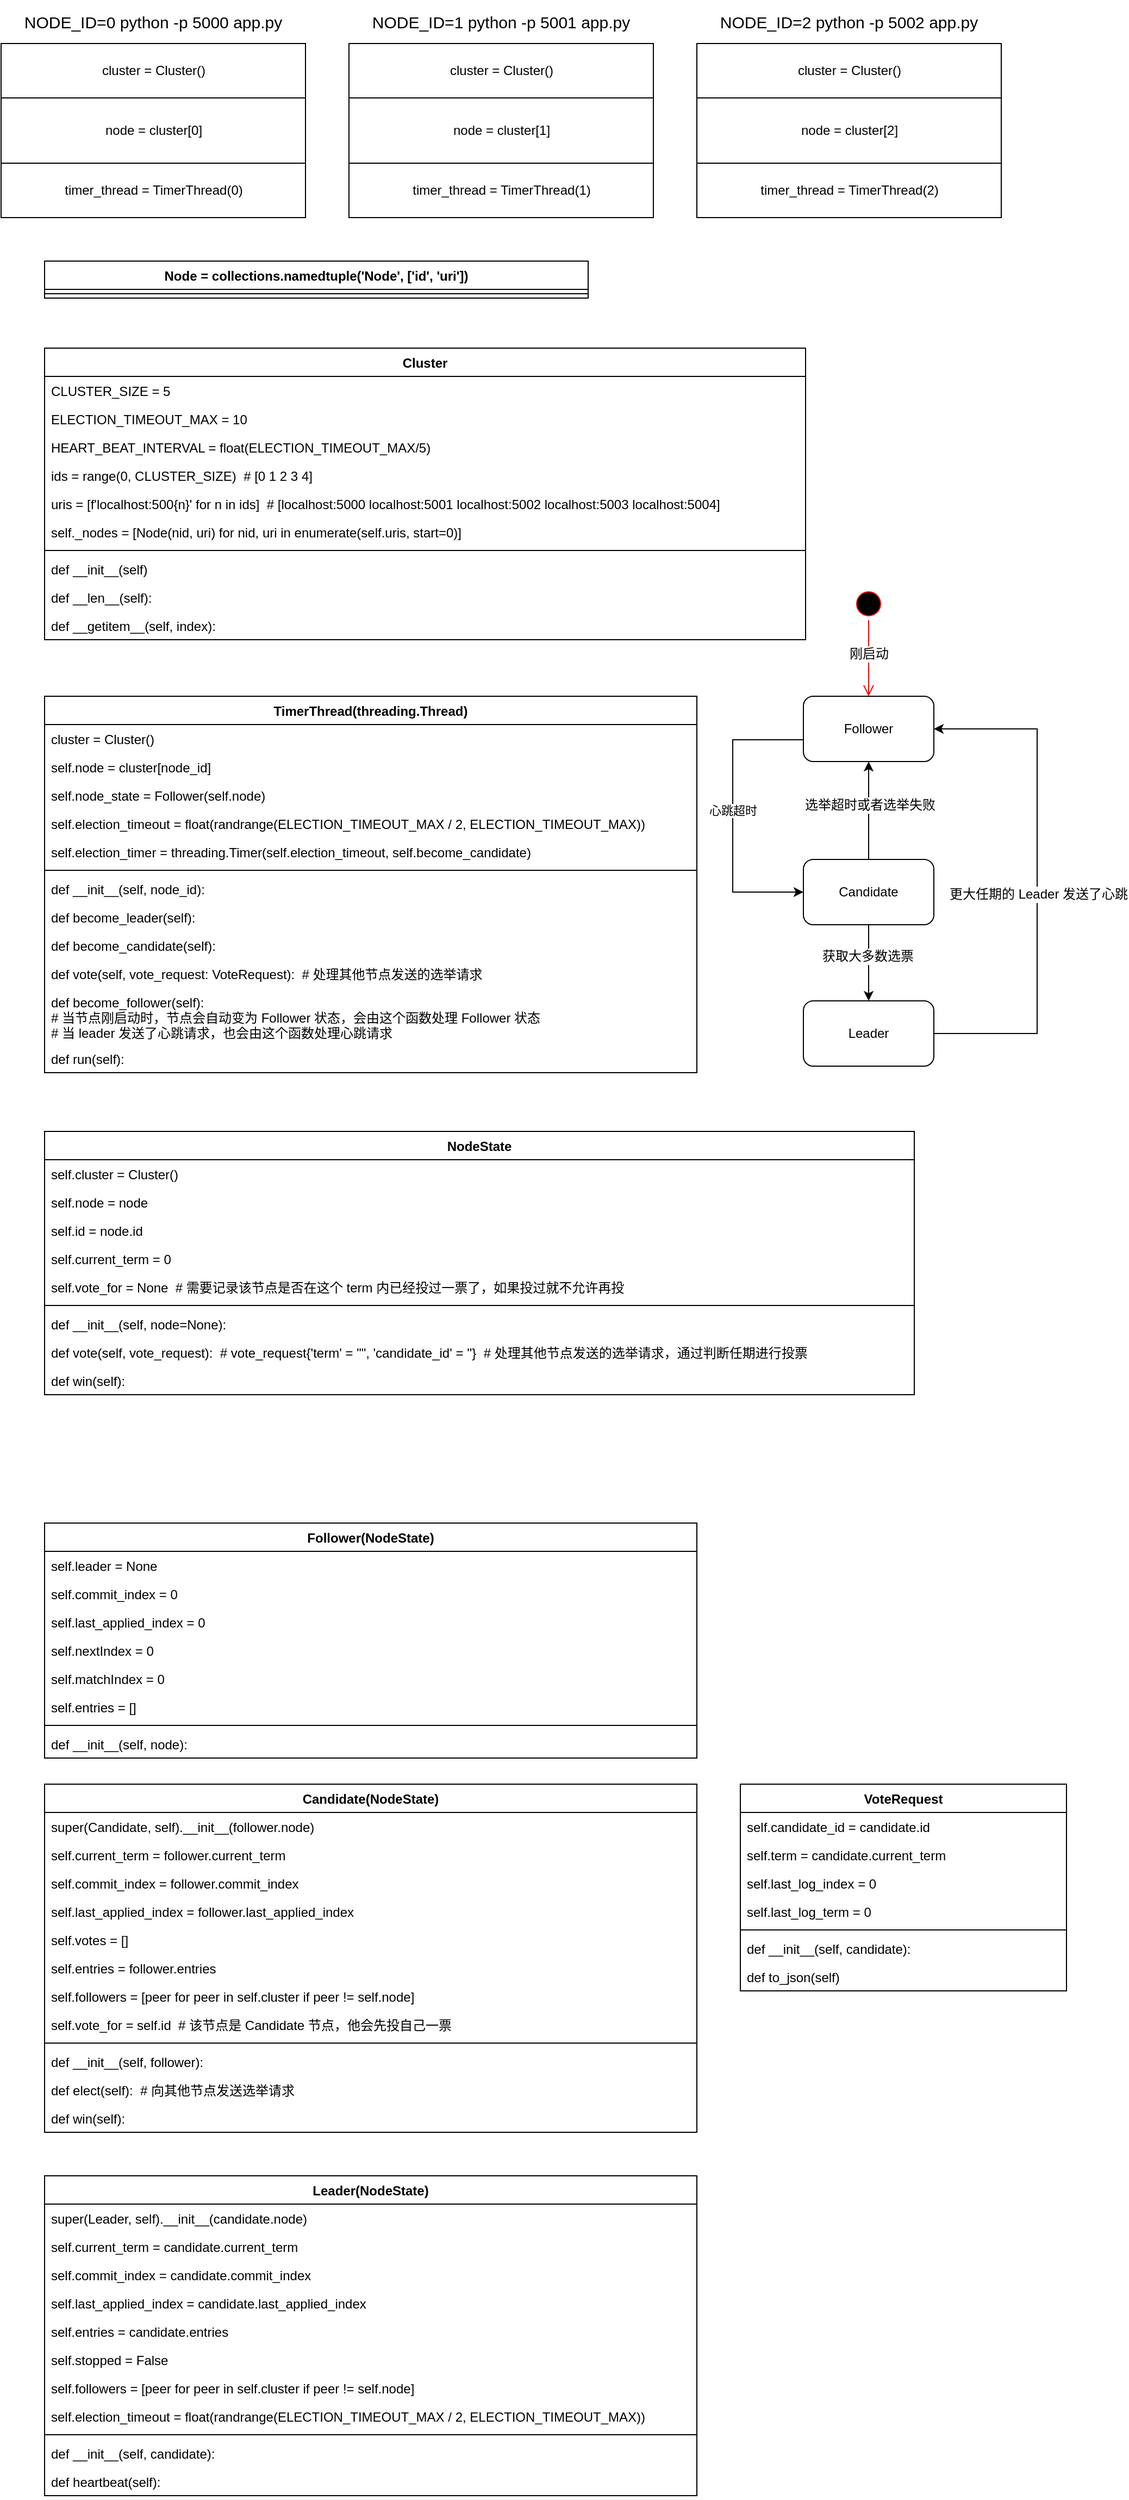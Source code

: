 <mxfile version="12.5.3" type="device"><diagram id="bcQEiPexgHJWjtO5UMO9" name="第 1 页"><mxGraphModel dx="1106" dy="2061" grid="1" gridSize="10" guides="1" tooltips="1" connect="1" arrows="1" fold="1" page="1" pageScale="1" pageWidth="827" pageHeight="1169" math="0" shadow="0"><root><mxCell id="0"/><mxCell id="1" parent="0"/><mxCell id="y_wQIIz1uGcuVltdEgya-1" value="NodeState" style="swimlane;fontStyle=1;align=center;verticalAlign=top;childLayout=stackLayout;horizontal=1;startSize=26;horizontalStack=0;resizeParent=1;resizeParentMax=0;resizeLast=0;collapsible=1;marginBottom=0;" parent="1" vertex="1"><mxGeometry x="80" y="-120" width="800" height="242" as="geometry"/></mxCell><mxCell id="y_wQIIz1uGcuVltdEgya-5" value="self.cluster = Cluster()" style="text;strokeColor=none;fillColor=none;align=left;verticalAlign=top;spacingLeft=4;spacingRight=4;overflow=hidden;rotatable=0;points=[[0,0.5],[1,0.5]];portConstraint=eastwest;" parent="y_wQIIz1uGcuVltdEgya-1" vertex="1"><mxGeometry y="26" width="800" height="26" as="geometry"/></mxCell><mxCell id="y_wQIIz1uGcuVltdEgya-7" value="self.node = node" style="text;strokeColor=none;fillColor=none;align=left;verticalAlign=top;spacingLeft=4;spacingRight=4;overflow=hidden;rotatable=0;points=[[0,0.5],[1,0.5]];portConstraint=eastwest;" parent="y_wQIIz1uGcuVltdEgya-1" vertex="1"><mxGeometry y="52" width="800" height="26" as="geometry"/></mxCell><mxCell id="y_wQIIz1uGcuVltdEgya-8" value="self.id = node.id" style="text;strokeColor=none;fillColor=none;align=left;verticalAlign=top;spacingLeft=4;spacingRight=4;overflow=hidden;rotatable=0;points=[[0,0.5],[1,0.5]];portConstraint=eastwest;" parent="y_wQIIz1uGcuVltdEgya-1" vertex="1"><mxGeometry y="78" width="800" height="26" as="geometry"/></mxCell><mxCell id="y_wQIIz1uGcuVltdEgya-6" value="self.current_term = 0" style="text;strokeColor=none;fillColor=none;align=left;verticalAlign=top;spacingLeft=4;spacingRight=4;overflow=hidden;rotatable=0;points=[[0,0.5],[1,0.5]];portConstraint=eastwest;" parent="y_wQIIz1uGcuVltdEgya-1" vertex="1"><mxGeometry y="104" width="800" height="26" as="geometry"/></mxCell><mxCell id="y_wQIIz1uGcuVltdEgya-2" value="self.vote_for = None  # 需要记录该节点是否在这个 term 内已经投过一票了，如果投过就不允许再投" style="text;strokeColor=none;fillColor=none;align=left;verticalAlign=top;spacingLeft=4;spacingRight=4;overflow=hidden;rotatable=0;points=[[0,0.5],[1,0.5]];portConstraint=eastwest;" parent="y_wQIIz1uGcuVltdEgya-1" vertex="1"><mxGeometry y="130" width="800" height="26" as="geometry"/></mxCell><mxCell id="y_wQIIz1uGcuVltdEgya-3" value="" style="line;strokeWidth=1;fillColor=none;align=left;verticalAlign=middle;spacingTop=-1;spacingLeft=3;spacingRight=3;rotatable=0;labelPosition=right;points=[];portConstraint=eastwest;" parent="y_wQIIz1uGcuVltdEgya-1" vertex="1"><mxGeometry y="156" width="800" height="8" as="geometry"/></mxCell><mxCell id="y_wQIIz1uGcuVltdEgya-4" value="def __init__(self, node=None):" style="text;strokeColor=none;fillColor=none;align=left;verticalAlign=top;spacingLeft=4;spacingRight=4;overflow=hidden;rotatable=0;points=[[0,0.5],[1,0.5]];portConstraint=eastwest;" parent="y_wQIIz1uGcuVltdEgya-1" vertex="1"><mxGeometry y="164" width="800" height="26" as="geometry"/></mxCell><mxCell id="y_wQIIz1uGcuVltdEgya-10" value="def vote(self, vote_request):  # vote_request{'term' = &quot;&quot;, 'candidate_id' = ''}  # 处理其他节点发送的选举请求，通过判断任期进行投票" style="text;strokeColor=none;fillColor=none;align=left;verticalAlign=top;spacingLeft=4;spacingRight=4;overflow=hidden;rotatable=0;points=[[0,0.5],[1,0.5]];portConstraint=eastwest;" parent="y_wQIIz1uGcuVltdEgya-1" vertex="1"><mxGeometry y="190" width="800" height="26" as="geometry"/></mxCell><mxCell id="y_wQIIz1uGcuVltdEgya-11" value="def win(self):" style="text;strokeColor=none;fillColor=none;align=left;verticalAlign=top;spacingLeft=4;spacingRight=4;overflow=hidden;rotatable=0;points=[[0,0.5],[1,0.5]];portConstraint=eastwest;" parent="y_wQIIz1uGcuVltdEgya-1" vertex="1"><mxGeometry y="216" width="800" height="26" as="geometry"/></mxCell><mxCell id="y_wQIIz1uGcuVltdEgya-14" value="Follower(NodeState)" style="swimlane;fontStyle=1;align=center;verticalAlign=top;childLayout=stackLayout;horizontal=1;startSize=26;horizontalStack=0;resizeParent=1;resizeParentMax=0;resizeLast=0;collapsible=1;marginBottom=0;" parent="1" vertex="1"><mxGeometry x="80" y="240" width="600" height="216" as="geometry"/></mxCell><mxCell id="y_wQIIz1uGcuVltdEgya-15" value="self.leader = None" style="text;strokeColor=none;fillColor=none;align=left;verticalAlign=top;spacingLeft=4;spacingRight=4;overflow=hidden;rotatable=0;points=[[0,0.5],[1,0.5]];portConstraint=eastwest;" parent="y_wQIIz1uGcuVltdEgya-14" vertex="1"><mxGeometry y="26" width="600" height="26" as="geometry"/></mxCell><mxCell id="y_wQIIz1uGcuVltdEgya-21" value="self.commit_index = 0" style="text;strokeColor=none;fillColor=none;align=left;verticalAlign=top;spacingLeft=4;spacingRight=4;overflow=hidden;rotatable=0;points=[[0,0.5],[1,0.5]];portConstraint=eastwest;" parent="y_wQIIz1uGcuVltdEgya-14" vertex="1"><mxGeometry y="52" width="600" height="26" as="geometry"/></mxCell><mxCell id="y_wQIIz1uGcuVltdEgya-20" value="self.last_applied_index = 0" style="text;strokeColor=none;fillColor=none;align=left;verticalAlign=top;spacingLeft=4;spacingRight=4;overflow=hidden;rotatable=0;points=[[0,0.5],[1,0.5]];portConstraint=eastwest;" parent="y_wQIIz1uGcuVltdEgya-14" vertex="1"><mxGeometry y="78" width="600" height="26" as="geometry"/></mxCell><mxCell id="y_wQIIz1uGcuVltdEgya-22" value="self.nextIndex = 0" style="text;strokeColor=none;fillColor=none;align=left;verticalAlign=top;spacingLeft=4;spacingRight=4;overflow=hidden;rotatable=0;points=[[0,0.5],[1,0.5]];portConstraint=eastwest;" parent="y_wQIIz1uGcuVltdEgya-14" vertex="1"><mxGeometry y="104" width="600" height="26" as="geometry"/></mxCell><mxCell id="y_wQIIz1uGcuVltdEgya-23" value="self.matchIndex = 0" style="text;strokeColor=none;fillColor=none;align=left;verticalAlign=top;spacingLeft=4;spacingRight=4;overflow=hidden;rotatable=0;points=[[0,0.5],[1,0.5]];portConstraint=eastwest;" parent="y_wQIIz1uGcuVltdEgya-14" vertex="1"><mxGeometry y="130" width="600" height="26" as="geometry"/></mxCell><mxCell id="y_wQIIz1uGcuVltdEgya-19" value="self.entries = []" style="text;strokeColor=none;fillColor=none;align=left;verticalAlign=top;spacingLeft=4;spacingRight=4;overflow=hidden;rotatable=0;points=[[0,0.5],[1,0.5]];portConstraint=eastwest;" parent="y_wQIIz1uGcuVltdEgya-14" vertex="1"><mxGeometry y="156" width="600" height="26" as="geometry"/></mxCell><mxCell id="y_wQIIz1uGcuVltdEgya-16" value="" style="line;strokeWidth=1;fillColor=none;align=left;verticalAlign=middle;spacingTop=-1;spacingLeft=3;spacingRight=3;rotatable=0;labelPosition=right;points=[];portConstraint=eastwest;" parent="y_wQIIz1uGcuVltdEgya-14" vertex="1"><mxGeometry y="182" width="600" height="8" as="geometry"/></mxCell><mxCell id="y_wQIIz1uGcuVltdEgya-17" value="def __init__(self, node):" style="text;strokeColor=none;fillColor=none;align=left;verticalAlign=top;spacingLeft=4;spacingRight=4;overflow=hidden;rotatable=0;points=[[0,0.5],[1,0.5]];portConstraint=eastwest;" parent="y_wQIIz1uGcuVltdEgya-14" vertex="1"><mxGeometry y="190" width="600" height="26" as="geometry"/></mxCell><mxCell id="y_wQIIz1uGcuVltdEgya-28" value="Candidate(NodeState)" style="swimlane;fontStyle=1;align=center;verticalAlign=top;childLayout=stackLayout;horizontal=1;startSize=26;horizontalStack=0;resizeParent=1;resizeParentMax=0;resizeLast=0;collapsible=1;marginBottom=0;" parent="1" vertex="1"><mxGeometry x="80" y="480" width="600" height="320" as="geometry"/></mxCell><mxCell id="y_wQIIz1uGcuVltdEgya-29" value="super(Candidate, self).__init__(follower.node)" style="text;strokeColor=none;fillColor=none;align=left;verticalAlign=top;spacingLeft=4;spacingRight=4;overflow=hidden;rotatable=0;points=[[0,0.5],[1,0.5]];portConstraint=eastwest;" parent="y_wQIIz1uGcuVltdEgya-28" vertex="1"><mxGeometry y="26" width="600" height="26" as="geometry"/></mxCell><mxCell id="y_wQIIz1uGcuVltdEgya-34" value="self.current_term = follower.current_term" style="text;strokeColor=none;fillColor=none;align=left;verticalAlign=top;spacingLeft=4;spacingRight=4;overflow=hidden;rotatable=0;points=[[0,0.5],[1,0.5]];portConstraint=eastwest;" parent="y_wQIIz1uGcuVltdEgya-28" vertex="1"><mxGeometry y="52" width="600" height="26" as="geometry"/></mxCell><mxCell id="y_wQIIz1uGcuVltdEgya-36" value="self.commit_index = follower.commit_index" style="text;strokeColor=none;fillColor=none;align=left;verticalAlign=top;spacingLeft=4;spacingRight=4;overflow=hidden;rotatable=0;points=[[0,0.5],[1,0.5]];portConstraint=eastwest;" parent="y_wQIIz1uGcuVltdEgya-28" vertex="1"><mxGeometry y="78" width="600" height="26" as="geometry"/></mxCell><mxCell id="y_wQIIz1uGcuVltdEgya-35" value="self.last_applied_index = follower.last_applied_index" style="text;strokeColor=none;fillColor=none;align=left;verticalAlign=top;spacingLeft=4;spacingRight=4;overflow=hidden;rotatable=0;points=[[0,0.5],[1,0.5]];portConstraint=eastwest;" parent="y_wQIIz1uGcuVltdEgya-28" vertex="1"><mxGeometry y="104" width="600" height="26" as="geometry"/></mxCell><mxCell id="y_wQIIz1uGcuVltdEgya-33" value="self.votes = []" style="text;strokeColor=none;fillColor=none;align=left;verticalAlign=top;spacingLeft=4;spacingRight=4;overflow=hidden;rotatable=0;points=[[0,0.5],[1,0.5]];portConstraint=eastwest;" parent="y_wQIIz1uGcuVltdEgya-28" vertex="1"><mxGeometry y="130" width="600" height="26" as="geometry"/></mxCell><mxCell id="y_wQIIz1uGcuVltdEgya-32" value="self.entries = follower.entries" style="text;strokeColor=none;fillColor=none;align=left;verticalAlign=top;spacingLeft=4;spacingRight=4;overflow=hidden;rotatable=0;points=[[0,0.5],[1,0.5]];portConstraint=eastwest;" parent="y_wQIIz1uGcuVltdEgya-28" vertex="1"><mxGeometry y="156" width="600" height="26" as="geometry"/></mxCell><mxCell id="y_wQIIz1uGcuVltdEgya-45" value="self.followers = [peer for peer in self.cluster if peer != self.node]" style="text;strokeColor=none;fillColor=none;align=left;verticalAlign=top;spacingLeft=4;spacingRight=4;overflow=hidden;rotatable=0;points=[[0,0.5],[1,0.5]];portConstraint=eastwest;" parent="y_wQIIz1uGcuVltdEgya-28" vertex="1"><mxGeometry y="182" width="600" height="26" as="geometry"/></mxCell><mxCell id="y_wQIIz1uGcuVltdEgya-44" value="self.vote_for = self.id  # 该节点是 Candidate 节点，他会先投自己一票" style="text;strokeColor=none;fillColor=none;align=left;verticalAlign=top;spacingLeft=4;spacingRight=4;overflow=hidden;rotatable=0;points=[[0,0.5],[1,0.5]];portConstraint=eastwest;" parent="y_wQIIz1uGcuVltdEgya-28" vertex="1"><mxGeometry y="208" width="600" height="26" as="geometry"/></mxCell><mxCell id="y_wQIIz1uGcuVltdEgya-30" value="" style="line;strokeWidth=1;fillColor=none;align=left;verticalAlign=middle;spacingTop=-1;spacingLeft=3;spacingRight=3;rotatable=0;labelPosition=right;points=[];portConstraint=eastwest;" parent="y_wQIIz1uGcuVltdEgya-28" vertex="1"><mxGeometry y="234" width="600" height="8" as="geometry"/></mxCell><mxCell id="y_wQIIz1uGcuVltdEgya-37" value="def __init__(self, follower):" style="text;strokeColor=none;fillColor=none;align=left;verticalAlign=top;spacingLeft=4;spacingRight=4;overflow=hidden;rotatable=0;points=[[0,0.5],[1,0.5]];portConstraint=eastwest;" parent="y_wQIIz1uGcuVltdEgya-28" vertex="1"><mxGeometry y="242" width="600" height="26" as="geometry"/></mxCell><mxCell id="y_wQIIz1uGcuVltdEgya-38" value="def elect(self):  # 向其他节点发送选举请求" style="text;strokeColor=none;fillColor=none;align=left;verticalAlign=top;spacingLeft=4;spacingRight=4;overflow=hidden;rotatable=0;points=[[0,0.5],[1,0.5]];portConstraint=eastwest;" parent="y_wQIIz1uGcuVltdEgya-28" vertex="1"><mxGeometry y="268" width="600" height="26" as="geometry"/></mxCell><mxCell id="y_wQIIz1uGcuVltdEgya-40" value="def win(self):" style="text;strokeColor=none;fillColor=none;align=left;verticalAlign=top;spacingLeft=4;spacingRight=4;overflow=hidden;rotatable=0;points=[[0,0.5],[1,0.5]];portConstraint=eastwest;" parent="y_wQIIz1uGcuVltdEgya-28" vertex="1"><mxGeometry y="294" width="600" height="26" as="geometry"/></mxCell><mxCell id="y_wQIIz1uGcuVltdEgya-46" value="Leader(NodeState)" style="swimlane;fontStyle=1;align=center;verticalAlign=top;childLayout=stackLayout;horizontal=1;startSize=26;horizontalStack=0;resizeParent=1;resizeParentMax=0;resizeLast=0;collapsible=1;marginBottom=0;" parent="1" vertex="1"><mxGeometry x="80" y="840" width="600" height="294" as="geometry"/></mxCell><mxCell id="y_wQIIz1uGcuVltdEgya-47" value="super(Leader, self).__init__(candidate.node)" style="text;strokeColor=none;fillColor=none;align=left;verticalAlign=top;spacingLeft=4;spacingRight=4;overflow=hidden;rotatable=0;points=[[0,0.5],[1,0.5]];portConstraint=eastwest;" parent="y_wQIIz1uGcuVltdEgya-46" vertex="1"><mxGeometry y="26" width="600" height="26" as="geometry"/></mxCell><mxCell id="y_wQIIz1uGcuVltdEgya-52" value="self.current_term = candidate.current_term" style="text;strokeColor=none;fillColor=none;align=left;verticalAlign=top;spacingLeft=4;spacingRight=4;overflow=hidden;rotatable=0;points=[[0,0.5],[1,0.5]];portConstraint=eastwest;" parent="y_wQIIz1uGcuVltdEgya-46" vertex="1"><mxGeometry y="52" width="600" height="26" as="geometry"/></mxCell><mxCell id="y_wQIIz1uGcuVltdEgya-53" value="self.commit_index = candidate.commit_index" style="text;strokeColor=none;fillColor=none;align=left;verticalAlign=top;spacingLeft=4;spacingRight=4;overflow=hidden;rotatable=0;points=[[0,0.5],[1,0.5]];portConstraint=eastwest;" parent="y_wQIIz1uGcuVltdEgya-46" vertex="1"><mxGeometry y="78" width="600" height="26" as="geometry"/></mxCell><mxCell id="y_wQIIz1uGcuVltdEgya-54" value="self.last_applied_index = candidate.last_applied_index" style="text;strokeColor=none;fillColor=none;align=left;verticalAlign=top;spacingLeft=4;spacingRight=4;overflow=hidden;rotatable=0;points=[[0,0.5],[1,0.5]];portConstraint=eastwest;" parent="y_wQIIz1uGcuVltdEgya-46" vertex="1"><mxGeometry y="104" width="600" height="26" as="geometry"/></mxCell><mxCell id="y_wQIIz1uGcuVltdEgya-55" value="self.entries = candidate.entries" style="text;strokeColor=none;fillColor=none;align=left;verticalAlign=top;spacingLeft=4;spacingRight=4;overflow=hidden;rotatable=0;points=[[0,0.5],[1,0.5]];portConstraint=eastwest;" parent="y_wQIIz1uGcuVltdEgya-46" vertex="1"><mxGeometry y="130" width="600" height="26" as="geometry"/></mxCell><mxCell id="y_wQIIz1uGcuVltdEgya-51" value="self.stopped = False" style="text;strokeColor=none;fillColor=none;align=left;verticalAlign=top;spacingLeft=4;spacingRight=4;overflow=hidden;rotatable=0;points=[[0,0.5],[1,0.5]];portConstraint=eastwest;" parent="y_wQIIz1uGcuVltdEgya-46" vertex="1"><mxGeometry y="156" width="600" height="26" as="geometry"/></mxCell><mxCell id="y_wQIIz1uGcuVltdEgya-50" value="self.followers = [peer for peer in self.cluster if peer != self.node]" style="text;strokeColor=none;fillColor=none;align=left;verticalAlign=top;spacingLeft=4;spacingRight=4;overflow=hidden;rotatable=0;points=[[0,0.5],[1,0.5]];portConstraint=eastwest;" parent="y_wQIIz1uGcuVltdEgya-46" vertex="1"><mxGeometry y="182" width="600" height="26" as="geometry"/></mxCell><mxCell id="y_wQIIz1uGcuVltdEgya-61" value="self.election_timeout = float(randrange(ELECTION_TIMEOUT_MAX / 2, ELECTION_TIMEOUT_MAX))" style="text;strokeColor=none;fillColor=none;align=left;verticalAlign=top;spacingLeft=4;spacingRight=4;overflow=hidden;rotatable=0;points=[[0,0.5],[1,0.5]];portConstraint=eastwest;" parent="y_wQIIz1uGcuVltdEgya-46" vertex="1"><mxGeometry y="208" width="600" height="26" as="geometry"/></mxCell><mxCell id="y_wQIIz1uGcuVltdEgya-48" value="" style="line;strokeWidth=1;fillColor=none;align=left;verticalAlign=middle;spacingTop=-1;spacingLeft=3;spacingRight=3;rotatable=0;labelPosition=right;points=[];portConstraint=eastwest;" parent="y_wQIIz1uGcuVltdEgya-46" vertex="1"><mxGeometry y="234" width="600" height="8" as="geometry"/></mxCell><mxCell id="y_wQIIz1uGcuVltdEgya-56" value="def __init__(self, candidate):" style="text;strokeColor=none;fillColor=none;align=left;verticalAlign=top;spacingLeft=4;spacingRight=4;overflow=hidden;rotatable=0;points=[[0,0.5],[1,0.5]];portConstraint=eastwest;" parent="y_wQIIz1uGcuVltdEgya-46" vertex="1"><mxGeometry y="242" width="600" height="26" as="geometry"/></mxCell><mxCell id="y_wQIIz1uGcuVltdEgya-58" value="def heartbeat(self):" style="text;strokeColor=none;fillColor=none;align=left;verticalAlign=top;spacingLeft=4;spacingRight=4;overflow=hidden;rotatable=0;points=[[0,0.5],[1,0.5]];portConstraint=eastwest;" parent="y_wQIIz1uGcuVltdEgya-46" vertex="1"><mxGeometry y="268" width="600" height="26" as="geometry"/></mxCell><mxCell id="y_wQIIz1uGcuVltdEgya-63" value="VoteRequest" style="swimlane;fontStyle=1;align=center;verticalAlign=top;childLayout=stackLayout;horizontal=1;startSize=26;horizontalStack=0;resizeParent=1;resizeParentMax=0;resizeLast=0;collapsible=1;marginBottom=0;" parent="1" vertex="1"><mxGeometry x="720" y="480" width="300" height="190" as="geometry"/></mxCell><mxCell id="y_wQIIz1uGcuVltdEgya-64" value="self.candidate_id = candidate.id" style="text;strokeColor=none;fillColor=none;align=left;verticalAlign=top;spacingLeft=4;spacingRight=4;overflow=hidden;rotatable=0;points=[[0,0.5],[1,0.5]];portConstraint=eastwest;" parent="y_wQIIz1uGcuVltdEgya-63" vertex="1"><mxGeometry y="26" width="300" height="26" as="geometry"/></mxCell><mxCell id="y_wQIIz1uGcuVltdEgya-69" value="self.term = candidate.current_term" style="text;strokeColor=none;fillColor=none;align=left;verticalAlign=top;spacingLeft=4;spacingRight=4;overflow=hidden;rotatable=0;points=[[0,0.5],[1,0.5]];portConstraint=eastwest;" parent="y_wQIIz1uGcuVltdEgya-63" vertex="1"><mxGeometry y="52" width="300" height="26" as="geometry"/></mxCell><mxCell id="y_wQIIz1uGcuVltdEgya-68" value="self.last_log_index = 0" style="text;strokeColor=none;fillColor=none;align=left;verticalAlign=top;spacingLeft=4;spacingRight=4;overflow=hidden;rotatable=0;points=[[0,0.5],[1,0.5]];portConstraint=eastwest;" parent="y_wQIIz1uGcuVltdEgya-63" vertex="1"><mxGeometry y="78" width="300" height="26" as="geometry"/></mxCell><mxCell id="y_wQIIz1uGcuVltdEgya-67" value="self.last_log_term = 0" style="text;strokeColor=none;fillColor=none;align=left;verticalAlign=top;spacingLeft=4;spacingRight=4;overflow=hidden;rotatable=0;points=[[0,0.5],[1,0.5]];portConstraint=eastwest;" parent="y_wQIIz1uGcuVltdEgya-63" vertex="1"><mxGeometry y="104" width="300" height="26" as="geometry"/></mxCell><mxCell id="y_wQIIz1uGcuVltdEgya-65" value="" style="line;strokeWidth=1;fillColor=none;align=left;verticalAlign=middle;spacingTop=-1;spacingLeft=3;spacingRight=3;rotatable=0;labelPosition=right;points=[];portConstraint=eastwest;" parent="y_wQIIz1uGcuVltdEgya-63" vertex="1"><mxGeometry y="130" width="300" height="8" as="geometry"/></mxCell><mxCell id="y_wQIIz1uGcuVltdEgya-70" value="def __init__(self, candidate):" style="text;strokeColor=none;fillColor=none;align=left;verticalAlign=top;spacingLeft=4;spacingRight=4;overflow=hidden;rotatable=0;points=[[0,0.5],[1,0.5]];portConstraint=eastwest;" parent="y_wQIIz1uGcuVltdEgya-63" vertex="1"><mxGeometry y="138" width="300" height="26" as="geometry"/></mxCell><mxCell id="y_wQIIz1uGcuVltdEgya-71" value="def to_json(self)" style="text;strokeColor=none;fillColor=none;align=left;verticalAlign=top;spacingLeft=4;spacingRight=4;overflow=hidden;rotatable=0;points=[[0,0.5],[1,0.5]];portConstraint=eastwest;" parent="y_wQIIz1uGcuVltdEgya-63" vertex="1"><mxGeometry y="164" width="300" height="26" as="geometry"/></mxCell><mxCell id="y_wQIIz1uGcuVltdEgya-73" value="Cluster" style="swimlane;fontStyle=1;align=center;verticalAlign=top;childLayout=stackLayout;horizontal=1;startSize=26;horizontalStack=0;resizeParent=1;resizeParentMax=0;resizeLast=0;collapsible=1;marginBottom=0;" parent="1" vertex="1"><mxGeometry x="80" y="-840" width="700" height="268" as="geometry"/></mxCell><mxCell id="y_wQIIz1uGcuVltdEgya-74" value="CLUSTER_SIZE = 5" style="text;strokeColor=none;fillColor=none;align=left;verticalAlign=top;spacingLeft=4;spacingRight=4;overflow=hidden;rotatable=0;points=[[0,0.5],[1,0.5]];portConstraint=eastwest;" parent="y_wQIIz1uGcuVltdEgya-73" vertex="1"><mxGeometry y="26" width="700" height="26" as="geometry"/></mxCell><mxCell id="y_wQIIz1uGcuVltdEgya-83" value="ELECTION_TIMEOUT_MAX = 10" style="text;strokeColor=none;fillColor=none;align=left;verticalAlign=top;spacingLeft=4;spacingRight=4;overflow=hidden;rotatable=0;points=[[0,0.5],[1,0.5]];portConstraint=eastwest;" parent="y_wQIIz1uGcuVltdEgya-73" vertex="1"><mxGeometry y="52" width="700" height="26" as="geometry"/></mxCell><mxCell id="y_wQIIz1uGcuVltdEgya-81" value="HEART_BEAT_INTERVAL = float(ELECTION_TIMEOUT_MAX/5)" style="text;strokeColor=none;fillColor=none;align=left;verticalAlign=top;spacingLeft=4;spacingRight=4;overflow=hidden;rotatable=0;points=[[0,0.5],[1,0.5]];portConstraint=eastwest;" parent="y_wQIIz1uGcuVltdEgya-73" vertex="1"><mxGeometry y="78" width="700" height="26" as="geometry"/></mxCell><mxCell id="y_wQIIz1uGcuVltdEgya-82" value="ids = range(0, CLUSTER_SIZE)  # [0 1 2 3 4]" style="text;strokeColor=none;fillColor=none;align=left;verticalAlign=top;spacingLeft=4;spacingRight=4;overflow=hidden;rotatable=0;points=[[0,0.5],[1,0.5]];portConstraint=eastwest;" parent="y_wQIIz1uGcuVltdEgya-73" vertex="1"><mxGeometry y="104" width="700" height="26" as="geometry"/></mxCell><mxCell id="y_wQIIz1uGcuVltdEgya-80" value="uris = [f'localhost:500{n}' for n in ids]  # [localhost:5000 localhost:5001 localhost:5002 localhost:5003 localhost:5004]" style="text;strokeColor=none;fillColor=none;align=left;verticalAlign=top;spacingLeft=4;spacingRight=4;overflow=hidden;rotatable=0;points=[[0,0.5],[1,0.5]];portConstraint=eastwest;" parent="y_wQIIz1uGcuVltdEgya-73" vertex="1"><mxGeometry y="130" width="700" height="26" as="geometry"/></mxCell><mxCell id="y_wQIIz1uGcuVltdEgya-79" value="self._nodes = [Node(nid, uri) for nid, uri in enumerate(self.uris, start=0)]" style="text;strokeColor=none;fillColor=none;align=left;verticalAlign=top;spacingLeft=4;spacingRight=4;overflow=hidden;rotatable=0;points=[[0,0.5],[1,0.5]];portConstraint=eastwest;" parent="y_wQIIz1uGcuVltdEgya-73" vertex="1"><mxGeometry y="156" width="700" height="26" as="geometry"/></mxCell><mxCell id="y_wQIIz1uGcuVltdEgya-75" value="" style="line;strokeWidth=1;fillColor=none;align=left;verticalAlign=middle;spacingTop=-1;spacingLeft=3;spacingRight=3;rotatable=0;labelPosition=right;points=[];portConstraint=eastwest;" parent="y_wQIIz1uGcuVltdEgya-73" vertex="1"><mxGeometry y="182" width="700" height="8" as="geometry"/></mxCell><mxCell id="y_wQIIz1uGcuVltdEgya-77" value="def __init__(self)" style="text;strokeColor=none;fillColor=none;align=left;verticalAlign=top;spacingLeft=4;spacingRight=4;overflow=hidden;rotatable=0;points=[[0,0.5],[1,0.5]];portConstraint=eastwest;" parent="y_wQIIz1uGcuVltdEgya-73" vertex="1"><mxGeometry y="190" width="700" height="26" as="geometry"/></mxCell><mxCell id="y_wQIIz1uGcuVltdEgya-76" value="def __len__(self):" style="text;strokeColor=none;fillColor=none;align=left;verticalAlign=top;spacingLeft=4;spacingRight=4;overflow=hidden;rotatable=0;points=[[0,0.5],[1,0.5]];portConstraint=eastwest;" parent="y_wQIIz1uGcuVltdEgya-73" vertex="1"><mxGeometry y="216" width="700" height="26" as="geometry"/></mxCell><mxCell id="y_wQIIz1uGcuVltdEgya-84" value="def __getitem__(self, index):" style="text;strokeColor=none;fillColor=none;align=left;verticalAlign=top;spacingLeft=4;spacingRight=4;overflow=hidden;rotatable=0;points=[[0,0.5],[1,0.5]];portConstraint=eastwest;" parent="y_wQIIz1uGcuVltdEgya-73" vertex="1"><mxGeometry y="242" width="700" height="26" as="geometry"/></mxCell><mxCell id="y_wQIIz1uGcuVltdEgya-86" value="Node = collections.namedtuple('Node', ['id', 'uri'])" style="swimlane;fontStyle=1;align=center;verticalAlign=top;childLayout=stackLayout;horizontal=1;startSize=26;horizontalStack=0;resizeParent=1;resizeParentMax=0;resizeLast=0;collapsible=1;marginBottom=0;" parent="1" vertex="1"><mxGeometry x="80" y="-920" width="500" height="34" as="geometry"/></mxCell><mxCell id="y_wQIIz1uGcuVltdEgya-88" value="" style="line;strokeWidth=1;fillColor=none;align=left;verticalAlign=middle;spacingTop=-1;spacingLeft=3;spacingRight=3;rotatable=0;labelPosition=right;points=[];portConstraint=eastwest;" parent="y_wQIIz1uGcuVltdEgya-86" vertex="1"><mxGeometry y="26" width="500" height="8" as="geometry"/></mxCell><mxCell id="y_wQIIz1uGcuVltdEgya-94" value="&lt;font style=&quot;font-size: 15px&quot;&gt;NODE_ID=0 python -p 5000 app.py&lt;/font&gt;" style="text;html=1;strokeColor=none;fillColor=none;align=center;verticalAlign=middle;whiteSpace=wrap;rounded=0;" parent="1" vertex="1"><mxGeometry x="40" y="-1160" width="280" height="40" as="geometry"/></mxCell><mxCell id="y_wQIIz1uGcuVltdEgya-95" value="&lt;font style=&quot;font-size: 15px&quot;&gt;NODE_ID=1 python -p 5001 app.py&lt;/font&gt;" style="text;html=1;strokeColor=none;fillColor=none;align=center;verticalAlign=middle;whiteSpace=wrap;rounded=0;" parent="1" vertex="1"><mxGeometry x="360" y="-1160" width="280" height="40" as="geometry"/></mxCell><mxCell id="y_wQIIz1uGcuVltdEgya-96" value="&lt;font style=&quot;font-size: 15px&quot;&gt;NODE_ID=2 python -p 5002 app.py&lt;/font&gt;" style="text;html=1;strokeColor=none;fillColor=none;align=center;verticalAlign=middle;whiteSpace=wrap;rounded=0;" parent="1" vertex="1"><mxGeometry x="680" y="-1160" width="280" height="40" as="geometry"/></mxCell><mxCell id="y_wQIIz1uGcuVltdEgya-97" value="cluster = Cluster()" style="html=1;" parent="1" vertex="1"><mxGeometry x="40" y="-1120" width="280" height="50" as="geometry"/></mxCell><mxCell id="y_wQIIz1uGcuVltdEgya-98" value="node = cluster[0]" style="html=1;" parent="1" vertex="1"><mxGeometry x="40" y="-1070" width="280" height="60" as="geometry"/></mxCell><mxCell id="y_wQIIz1uGcuVltdEgya-99" value="timer_thread = TimerThread(0)" style="html=1;" parent="1" vertex="1"><mxGeometry x="40" y="-1010" width="280" height="50" as="geometry"/></mxCell><mxCell id="y_wQIIz1uGcuVltdEgya-100" value="cluster = Cluster()" style="html=1;" parent="1" vertex="1"><mxGeometry x="360" y="-1120" width="280" height="50" as="geometry"/></mxCell><mxCell id="y_wQIIz1uGcuVltdEgya-101" value="node = cluster[1]" style="html=1;" parent="1" vertex="1"><mxGeometry x="360" y="-1070" width="280" height="60" as="geometry"/></mxCell><mxCell id="y_wQIIz1uGcuVltdEgya-102" value="timer_thread = TimerThread(1)" style="html=1;" parent="1" vertex="1"><mxGeometry x="360" y="-1010" width="280" height="50" as="geometry"/></mxCell><mxCell id="y_wQIIz1uGcuVltdEgya-103" value="cluster = Cluster()" style="html=1;" parent="1" vertex="1"><mxGeometry x="680" y="-1120" width="280" height="50" as="geometry"/></mxCell><mxCell id="y_wQIIz1uGcuVltdEgya-104" value="node = cluster[2]" style="html=1;" parent="1" vertex="1"><mxGeometry x="680" y="-1070" width="280" height="60" as="geometry"/></mxCell><mxCell id="y_wQIIz1uGcuVltdEgya-105" value="timer_thread = TimerThread(2)" style="html=1;" parent="1" vertex="1"><mxGeometry x="680" y="-1010" width="280" height="50" as="geometry"/></mxCell><mxCell id="y_wQIIz1uGcuVltdEgya-106" value="TimerThread(threading.Thread)" style="swimlane;fontStyle=1;align=center;verticalAlign=top;childLayout=stackLayout;horizontal=1;startSize=26;horizontalStack=0;resizeParent=1;resizeParentMax=0;resizeLast=0;collapsible=1;marginBottom=0;" parent="1" vertex="1"><mxGeometry x="80" y="-520" width="600" height="346" as="geometry"/></mxCell><mxCell id="y_wQIIz1uGcuVltdEgya-118" value="cluster = Cluster()" style="text;strokeColor=none;fillColor=none;align=left;verticalAlign=top;spacingLeft=4;spacingRight=4;overflow=hidden;rotatable=0;points=[[0,0.5],[1,0.5]];portConstraint=eastwest;" parent="y_wQIIz1uGcuVltdEgya-106" vertex="1"><mxGeometry y="26" width="600" height="26" as="geometry"/></mxCell><mxCell id="y_wQIIz1uGcuVltdEgya-107" value="self.node = cluster[node_id]" style="text;strokeColor=none;fillColor=none;align=left;verticalAlign=top;spacingLeft=4;spacingRight=4;overflow=hidden;rotatable=0;points=[[0,0.5],[1,0.5]];portConstraint=eastwest;" parent="y_wQIIz1uGcuVltdEgya-106" vertex="1"><mxGeometry y="52" width="600" height="26" as="geometry"/></mxCell><mxCell id="y_wQIIz1uGcuVltdEgya-112" value="self.node_state = Follower(self.node)" style="text;strokeColor=none;fillColor=none;align=left;verticalAlign=top;spacingLeft=4;spacingRight=4;overflow=hidden;rotatable=0;points=[[0,0.5],[1,0.5]];portConstraint=eastwest;" parent="y_wQIIz1uGcuVltdEgya-106" vertex="1"><mxGeometry y="78" width="600" height="26" as="geometry"/></mxCell><mxCell id="y_wQIIz1uGcuVltdEgya-111" value="self.election_timeout = float(randrange(ELECTION_TIMEOUT_MAX / 2, ELECTION_TIMEOUT_MAX))" style="text;strokeColor=none;fillColor=none;align=left;verticalAlign=top;spacingLeft=4;spacingRight=4;overflow=hidden;rotatable=0;points=[[0,0.5],[1,0.5]];portConstraint=eastwest;" parent="y_wQIIz1uGcuVltdEgya-106" vertex="1"><mxGeometry y="104" width="600" height="26" as="geometry"/></mxCell><mxCell id="y_wQIIz1uGcuVltdEgya-110" value="self.election_timer = threading.Timer(self.election_timeout, self.become_candidate)" style="text;strokeColor=none;fillColor=none;align=left;verticalAlign=top;spacingLeft=4;spacingRight=4;overflow=hidden;rotatable=0;points=[[0,0.5],[1,0.5]];portConstraint=eastwest;" parent="y_wQIIz1uGcuVltdEgya-106" vertex="1"><mxGeometry y="130" width="600" height="26" as="geometry"/></mxCell><mxCell id="y_wQIIz1uGcuVltdEgya-108" value="" style="line;strokeWidth=1;fillColor=none;align=left;verticalAlign=middle;spacingTop=-1;spacingLeft=3;spacingRight=3;rotatable=0;labelPosition=right;points=[];portConstraint=eastwest;" parent="y_wQIIz1uGcuVltdEgya-106" vertex="1"><mxGeometry y="156" width="600" height="8" as="geometry"/></mxCell><mxCell id="y_wQIIz1uGcuVltdEgya-113" value="def __init__(self, node_id):" style="text;strokeColor=none;fillColor=none;align=left;verticalAlign=top;spacingLeft=4;spacingRight=4;overflow=hidden;rotatable=0;points=[[0,0.5],[1,0.5]];portConstraint=eastwest;" parent="y_wQIIz1uGcuVltdEgya-106" vertex="1"><mxGeometry y="164" width="600" height="26" as="geometry"/></mxCell><mxCell id="y_wQIIz1uGcuVltdEgya-114" value="def become_leader(self):" style="text;strokeColor=none;fillColor=none;align=left;verticalAlign=top;spacingLeft=4;spacingRight=4;overflow=hidden;rotatable=0;points=[[0,0.5],[1,0.5]];portConstraint=eastwest;" parent="y_wQIIz1uGcuVltdEgya-106" vertex="1"><mxGeometry y="190" width="600" height="26" as="geometry"/></mxCell><mxCell id="y_wQIIz1uGcuVltdEgya-116" value="def become_candidate(self):" style="text;strokeColor=none;fillColor=none;align=left;verticalAlign=top;spacingLeft=4;spacingRight=4;overflow=hidden;rotatable=0;points=[[0,0.5],[1,0.5]];portConstraint=eastwest;" parent="y_wQIIz1uGcuVltdEgya-106" vertex="1"><mxGeometry y="216" width="600" height="26" as="geometry"/></mxCell><mxCell id="y_wQIIz1uGcuVltdEgya-117" value="def vote(self, vote_request: VoteRequest):  # 处理其他节点发送的选举请求" style="text;strokeColor=none;fillColor=none;align=left;verticalAlign=top;spacingLeft=4;spacingRight=4;overflow=hidden;rotatable=0;points=[[0,0.5],[1,0.5]];portConstraint=eastwest;" parent="y_wQIIz1uGcuVltdEgya-106" vertex="1"><mxGeometry y="242" width="600" height="26" as="geometry"/></mxCell><mxCell id="y_wQIIz1uGcuVltdEgya-115" value="def become_follower(self):&#10;# 当节点刚启动时，节点会自动变为 Follower 状态，会由这个函数处理 Follower 状态&#10;# 当 leader 发送了心跳请求，也会由这个函数处理心跳请求  " style="text;strokeColor=none;fillColor=none;align=left;verticalAlign=top;spacingLeft=4;spacingRight=4;overflow=hidden;rotatable=0;points=[[0,0.5],[1,0.5]];portConstraint=eastwest;" parent="y_wQIIz1uGcuVltdEgya-106" vertex="1"><mxGeometry y="268" width="600" height="52" as="geometry"/></mxCell><mxCell id="y_wQIIz1uGcuVltdEgya-109" value="def run(self):" style="text;strokeColor=none;fillColor=none;align=left;verticalAlign=top;spacingLeft=4;spacingRight=4;overflow=hidden;rotatable=0;points=[[0,0.5],[1,0.5]];portConstraint=eastwest;" parent="y_wQIIz1uGcuVltdEgya-106" vertex="1"><mxGeometry y="320" width="600" height="26" as="geometry"/></mxCell><mxCell id="y_wQIIz1uGcuVltdEgya-120" value="" style="ellipse;html=1;shape=startState;fillColor=#000000;strokeColor=#ff0000;" parent="1" vertex="1"><mxGeometry x="823" y="-620" width="30" height="30" as="geometry"/></mxCell><mxCell id="y_wQIIz1uGcuVltdEgya-121" value="" style="edgeStyle=orthogonalEdgeStyle;html=1;verticalAlign=bottom;endArrow=open;endSize=8;strokeColor=#ff0000;entryX=0.5;entryY=0;entryDx=0;entryDy=0;" parent="1" source="y_wQIIz1uGcuVltdEgya-120" target="y_wQIIz1uGcuVltdEgya-122" edge="1"><mxGeometry relative="1" as="geometry"><mxPoint x="848" y="-442" as="targetPoint"/></mxGeometry></mxCell><mxCell id="y_wQIIz1uGcuVltdEgya-123" value="刚启动" style="text;html=1;align=center;verticalAlign=middle;resizable=0;points=[];labelBackgroundColor=#ffffff;" parent="y_wQIIz1uGcuVltdEgya-121" vertex="1" connectable="0"><mxGeometry x="-0.116" relative="1" as="geometry"><mxPoint as="offset"/></mxGeometry></mxCell><mxCell id="y_wQIIz1uGcuVltdEgya-125" value="心跳超时" style="edgeStyle=orthogonalEdgeStyle;rounded=0;orthogonalLoop=1;jettySize=auto;html=1;entryX=0;entryY=0.5;entryDx=0;entryDy=0;exitX=0;exitY=0.5;exitDx=0;exitDy=0;" parent="1" source="y_wQIIz1uGcuVltdEgya-122" target="y_wQIIz1uGcuVltdEgya-124" edge="1"><mxGeometry relative="1" as="geometry"><Array as="points"><mxPoint x="713" y="-480"/><mxPoint x="713" y="-340"/></Array></mxGeometry></mxCell><mxCell id="y_wQIIz1uGcuVltdEgya-122" value="Follower" style="rounded=1;whiteSpace=wrap;html=1;" parent="1" vertex="1"><mxGeometry x="778" y="-520" width="120" height="60" as="geometry"/></mxCell><mxCell id="y_wQIIz1uGcuVltdEgya-127" style="edgeStyle=orthogonalEdgeStyle;rounded=0;orthogonalLoop=1;jettySize=auto;html=1;" parent="1" source="y_wQIIz1uGcuVltdEgya-124" target="y_wQIIz1uGcuVltdEgya-126" edge="1"><mxGeometry relative="1" as="geometry"/></mxCell><mxCell id="y_wQIIz1uGcuVltdEgya-128" value="获取大多数选票" style="text;html=1;align=center;verticalAlign=middle;resizable=0;points=[];labelBackgroundColor=#ffffff;" parent="y_wQIIz1uGcuVltdEgya-127" vertex="1" connectable="0"><mxGeometry x="-0.171" y="-1" relative="1" as="geometry"><mxPoint as="offset"/></mxGeometry></mxCell><mxCell id="y_wQIIz1uGcuVltdEgya-129" style="edgeStyle=orthogonalEdgeStyle;rounded=0;orthogonalLoop=1;jettySize=auto;html=1;entryX=0.5;entryY=1;entryDx=0;entryDy=0;" parent="1" source="y_wQIIz1uGcuVltdEgya-124" target="y_wQIIz1uGcuVltdEgya-122" edge="1"><mxGeometry relative="1" as="geometry"/></mxCell><mxCell id="y_wQIIz1uGcuVltdEgya-130" value="选举超时或者选举失败" style="text;html=1;align=center;verticalAlign=middle;resizable=0;points=[];labelBackgroundColor=#ffffff;" parent="y_wQIIz1uGcuVltdEgya-129" vertex="1" connectable="0"><mxGeometry x="0.117" y="-1" relative="1" as="geometry"><mxPoint as="offset"/></mxGeometry></mxCell><mxCell id="y_wQIIz1uGcuVltdEgya-124" value="Candidate" style="rounded=1;whiteSpace=wrap;html=1;" parent="1" vertex="1"><mxGeometry x="778" y="-370" width="120" height="60" as="geometry"/></mxCell><mxCell id="y_wQIIz1uGcuVltdEgya-133" style="edgeStyle=orthogonalEdgeStyle;rounded=0;orthogonalLoop=1;jettySize=auto;html=1;entryX=1;entryY=0.5;entryDx=0;entryDy=0;exitX=1;exitY=0.5;exitDx=0;exitDy=0;" parent="1" source="y_wQIIz1uGcuVltdEgya-126" target="y_wQIIz1uGcuVltdEgya-122" edge="1"><mxGeometry relative="1" as="geometry"><Array as="points"><mxPoint x="993" y="-210"/><mxPoint x="993" y="-490"/></Array></mxGeometry></mxCell><mxCell id="y_wQIIz1uGcuVltdEgya-134" value="更大任期的 Leader 发送了心跳" style="text;html=1;align=center;verticalAlign=middle;resizable=0;points=[];labelBackgroundColor=#ffffff;" parent="y_wQIIz1uGcuVltdEgya-133" vertex="1" connectable="0"><mxGeometry x="-0.05" y="-1" relative="1" as="geometry"><mxPoint as="offset"/></mxGeometry></mxCell><mxCell id="y_wQIIz1uGcuVltdEgya-126" value="Leader" style="rounded=1;whiteSpace=wrap;html=1;" parent="1" vertex="1"><mxGeometry x="778" y="-240" width="120" height="60" as="geometry"/></mxCell></root></mxGraphModel></diagram></mxfile>
